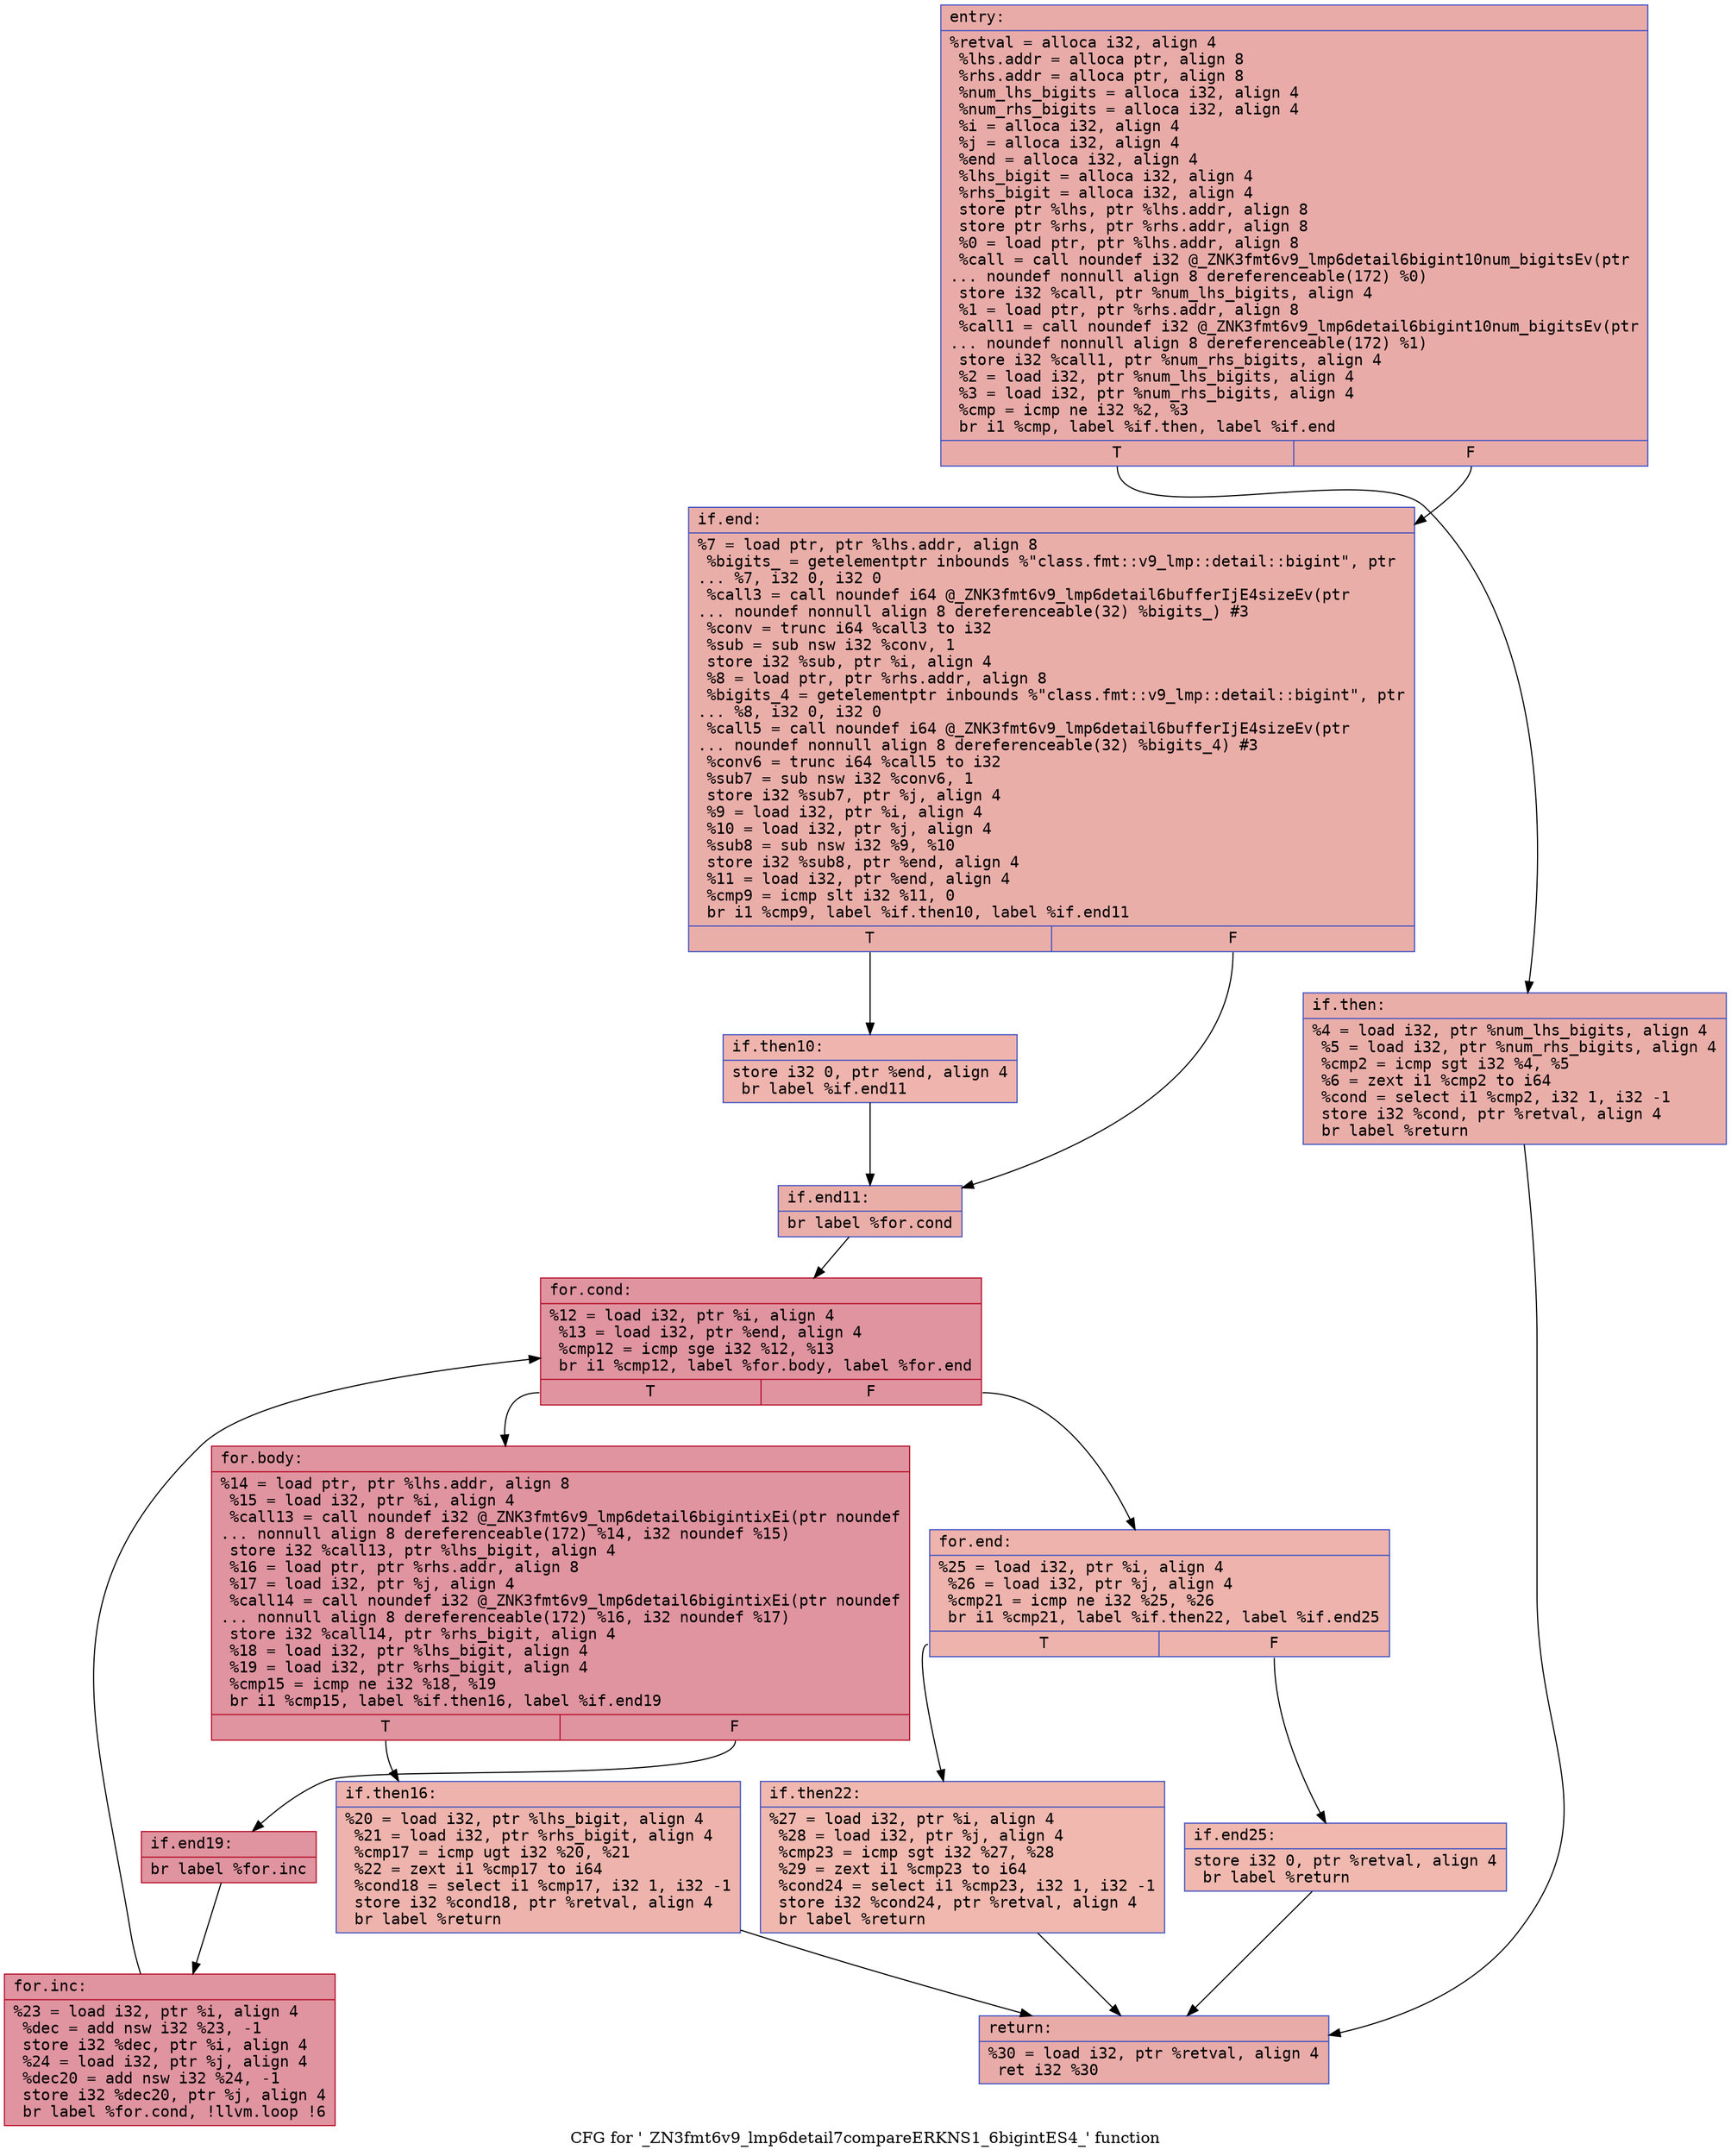 digraph "CFG for '_ZN3fmt6v9_lmp6detail7compareERKNS1_6bigintES4_' function" {
	label="CFG for '_ZN3fmt6v9_lmp6detail7compareERKNS1_6bigintES4_' function";

	Node0x556bfec4d7b0 [shape=record,color="#3d50c3ff", style=filled, fillcolor="#cc403a70" fontname="Courier",label="{entry:\l|  %retval = alloca i32, align 4\l  %lhs.addr = alloca ptr, align 8\l  %rhs.addr = alloca ptr, align 8\l  %num_lhs_bigits = alloca i32, align 4\l  %num_rhs_bigits = alloca i32, align 4\l  %i = alloca i32, align 4\l  %j = alloca i32, align 4\l  %end = alloca i32, align 4\l  %lhs_bigit = alloca i32, align 4\l  %rhs_bigit = alloca i32, align 4\l  store ptr %lhs, ptr %lhs.addr, align 8\l  store ptr %rhs, ptr %rhs.addr, align 8\l  %0 = load ptr, ptr %lhs.addr, align 8\l  %call = call noundef i32 @_ZNK3fmt6v9_lmp6detail6bigint10num_bigitsEv(ptr\l... noundef nonnull align 8 dereferenceable(172) %0)\l  store i32 %call, ptr %num_lhs_bigits, align 4\l  %1 = load ptr, ptr %rhs.addr, align 8\l  %call1 = call noundef i32 @_ZNK3fmt6v9_lmp6detail6bigint10num_bigitsEv(ptr\l... noundef nonnull align 8 dereferenceable(172) %1)\l  store i32 %call1, ptr %num_rhs_bigits, align 4\l  %2 = load i32, ptr %num_lhs_bigits, align 4\l  %3 = load i32, ptr %num_rhs_bigits, align 4\l  %cmp = icmp ne i32 %2, %3\l  br i1 %cmp, label %if.then, label %if.end\l|{<s0>T|<s1>F}}"];
	Node0x556bfec4d7b0:s0 -> Node0x556bfec4e6f0[tooltip="entry -> if.then\nProbability 50.00%" ];
	Node0x556bfec4d7b0:s1 -> Node0x556bfec4e760[tooltip="entry -> if.end\nProbability 50.00%" ];
	Node0x556bfec4e6f0 [shape=record,color="#3d50c3ff", style=filled, fillcolor="#d0473d70" fontname="Courier",label="{if.then:\l|  %4 = load i32, ptr %num_lhs_bigits, align 4\l  %5 = load i32, ptr %num_rhs_bigits, align 4\l  %cmp2 = icmp sgt i32 %4, %5\l  %6 = zext i1 %cmp2 to i64\l  %cond = select i1 %cmp2, i32 1, i32 -1\l  store i32 %cond, ptr %retval, align 4\l  br label %return\l}"];
	Node0x556bfec4e6f0 -> Node0x556bfec4ec10[tooltip="if.then -> return\nProbability 100.00%" ];
	Node0x556bfec4e760 [shape=record,color="#3d50c3ff", style=filled, fillcolor="#d0473d70" fontname="Courier",label="{if.end:\l|  %7 = load ptr, ptr %lhs.addr, align 8\l  %bigits_ = getelementptr inbounds %\"class.fmt::v9_lmp::detail::bigint\", ptr\l... %7, i32 0, i32 0\l  %call3 = call noundef i64 @_ZNK3fmt6v9_lmp6detail6bufferIjE4sizeEv(ptr\l... noundef nonnull align 8 dereferenceable(32) %bigits_) #3\l  %conv = trunc i64 %call3 to i32\l  %sub = sub nsw i32 %conv, 1\l  store i32 %sub, ptr %i, align 4\l  %8 = load ptr, ptr %rhs.addr, align 8\l  %bigits_4 = getelementptr inbounds %\"class.fmt::v9_lmp::detail::bigint\", ptr\l... %8, i32 0, i32 0\l  %call5 = call noundef i64 @_ZNK3fmt6v9_lmp6detail6bufferIjE4sizeEv(ptr\l... noundef nonnull align 8 dereferenceable(32) %bigits_4) #3\l  %conv6 = trunc i64 %call5 to i32\l  %sub7 = sub nsw i32 %conv6, 1\l  store i32 %sub7, ptr %j, align 4\l  %9 = load i32, ptr %i, align 4\l  %10 = load i32, ptr %j, align 4\l  %sub8 = sub nsw i32 %9, %10\l  store i32 %sub8, ptr %end, align 4\l  %11 = load i32, ptr %end, align 4\l  %cmp9 = icmp slt i32 %11, 0\l  br i1 %cmp9, label %if.then10, label %if.end11\l|{<s0>T|<s1>F}}"];
	Node0x556bfec4e760:s0 -> Node0x556bfec4fb40[tooltip="if.end -> if.then10\nProbability 37.50%" ];
	Node0x556bfec4e760:s1 -> Node0x556bfec4fb90[tooltip="if.end -> if.end11\nProbability 62.50%" ];
	Node0x556bfec4fb40 [shape=record,color="#3d50c3ff", style=filled, fillcolor="#d8564670" fontname="Courier",label="{if.then10:\l|  store i32 0, ptr %end, align 4\l  br label %if.end11\l}"];
	Node0x556bfec4fb40 -> Node0x556bfec4fb90[tooltip="if.then10 -> if.end11\nProbability 100.00%" ];
	Node0x556bfec4fb90 [shape=record,color="#3d50c3ff", style=filled, fillcolor="#d0473d70" fontname="Courier",label="{if.end11:\l|  br label %for.cond\l}"];
	Node0x556bfec4fb90 -> Node0x556bfec4fe00[tooltip="if.end11 -> for.cond\nProbability 100.00%" ];
	Node0x556bfec4fe00 [shape=record,color="#b70d28ff", style=filled, fillcolor="#b70d2870" fontname="Courier",label="{for.cond:\l|  %12 = load i32, ptr %i, align 4\l  %13 = load i32, ptr %end, align 4\l  %cmp12 = icmp sge i32 %12, %13\l  br i1 %cmp12, label %for.body, label %for.end\l|{<s0>T|<s1>F}}"];
	Node0x556bfec4fe00:s0 -> Node0x556bfec500a0[tooltip="for.cond -> for.body\nProbability 96.88%" ];
	Node0x556bfec4fe00:s1 -> Node0x556bfec50120[tooltip="for.cond -> for.end\nProbability 3.12%" ];
	Node0x556bfec500a0 [shape=record,color="#b70d28ff", style=filled, fillcolor="#b70d2870" fontname="Courier",label="{for.body:\l|  %14 = load ptr, ptr %lhs.addr, align 8\l  %15 = load i32, ptr %i, align 4\l  %call13 = call noundef i32 @_ZNK3fmt6v9_lmp6detail6bigintixEi(ptr noundef\l... nonnull align 8 dereferenceable(172) %14, i32 noundef %15)\l  store i32 %call13, ptr %lhs_bigit, align 4\l  %16 = load ptr, ptr %rhs.addr, align 8\l  %17 = load i32, ptr %j, align 4\l  %call14 = call noundef i32 @_ZNK3fmt6v9_lmp6detail6bigintixEi(ptr noundef\l... nonnull align 8 dereferenceable(172) %16, i32 noundef %17)\l  store i32 %call14, ptr %rhs_bigit, align 4\l  %18 = load i32, ptr %lhs_bigit, align 4\l  %19 = load i32, ptr %rhs_bigit, align 4\l  %cmp15 = icmp ne i32 %18, %19\l  br i1 %cmp15, label %if.then16, label %if.end19\l|{<s0>T|<s1>F}}"];
	Node0x556bfec500a0:s0 -> Node0x556bfec50aa0[tooltip="for.body -> if.then16\nProbability 3.12%" ];
	Node0x556bfec500a0:s1 -> Node0x556bfec50b50[tooltip="for.body -> if.end19\nProbability 96.88%" ];
	Node0x556bfec50aa0 [shape=record,color="#3d50c3ff", style=filled, fillcolor="#d6524470" fontname="Courier",label="{if.then16:\l|  %20 = load i32, ptr %lhs_bigit, align 4\l  %21 = load i32, ptr %rhs_bigit, align 4\l  %cmp17 = icmp ugt i32 %20, %21\l  %22 = zext i1 %cmp17 to i64\l  %cond18 = select i1 %cmp17, i32 1, i32 -1\l  store i32 %cond18, ptr %retval, align 4\l  br label %return\l}"];
	Node0x556bfec50aa0 -> Node0x556bfec4ec10[tooltip="if.then16 -> return\nProbability 100.00%" ];
	Node0x556bfec50b50 [shape=record,color="#b70d28ff", style=filled, fillcolor="#b70d2870" fontname="Courier",label="{if.end19:\l|  br label %for.inc\l}"];
	Node0x556bfec50b50 -> Node0x556bfec510b0[tooltip="if.end19 -> for.inc\nProbability 100.00%" ];
	Node0x556bfec510b0 [shape=record,color="#b70d28ff", style=filled, fillcolor="#b70d2870" fontname="Courier",label="{for.inc:\l|  %23 = load i32, ptr %i, align 4\l  %dec = add nsw i32 %23, -1\l  store i32 %dec, ptr %i, align 4\l  %24 = load i32, ptr %j, align 4\l  %dec20 = add nsw i32 %24, -1\l  store i32 %dec20, ptr %j, align 4\l  br label %for.cond, !llvm.loop !6\l}"];
	Node0x556bfec510b0 -> Node0x556bfec4fe00[tooltip="for.inc -> for.cond\nProbability 100.00%" ];
	Node0x556bfec50120 [shape=record,color="#3d50c3ff", style=filled, fillcolor="#d6524470" fontname="Courier",label="{for.end:\l|  %25 = load i32, ptr %i, align 4\l  %26 = load i32, ptr %j, align 4\l  %cmp21 = icmp ne i32 %25, %26\l  br i1 %cmp21, label %if.then22, label %if.end25\l|{<s0>T|<s1>F}}"];
	Node0x556bfec50120:s0 -> Node0x556bfec517e0[tooltip="for.end -> if.then22\nProbability 50.00%" ];
	Node0x556bfec50120:s1 -> Node0x556bfec4f0f0[tooltip="for.end -> if.end25\nProbability 50.00%" ];
	Node0x556bfec517e0 [shape=record,color="#3d50c3ff", style=filled, fillcolor="#dc5d4a70" fontname="Courier",label="{if.then22:\l|  %27 = load i32, ptr %i, align 4\l  %28 = load i32, ptr %j, align 4\l  %cmp23 = icmp sgt i32 %27, %28\l  %29 = zext i1 %cmp23 to i64\l  %cond24 = select i1 %cmp23, i32 1, i32 -1\l  store i32 %cond24, ptr %retval, align 4\l  br label %return\l}"];
	Node0x556bfec517e0 -> Node0x556bfec4ec10[tooltip="if.then22 -> return\nProbability 100.00%" ];
	Node0x556bfec4f0f0 [shape=record,color="#3d50c3ff", style=filled, fillcolor="#dc5d4a70" fontname="Courier",label="{if.end25:\l|  store i32 0, ptr %retval, align 4\l  br label %return\l}"];
	Node0x556bfec4f0f0 -> Node0x556bfec4ec10[tooltip="if.end25 -> return\nProbability 100.00%" ];
	Node0x556bfec4ec10 [shape=record,color="#3d50c3ff", style=filled, fillcolor="#cc403a70" fontname="Courier",label="{return:\l|  %30 = load i32, ptr %retval, align 4\l  ret i32 %30\l}"];
}
